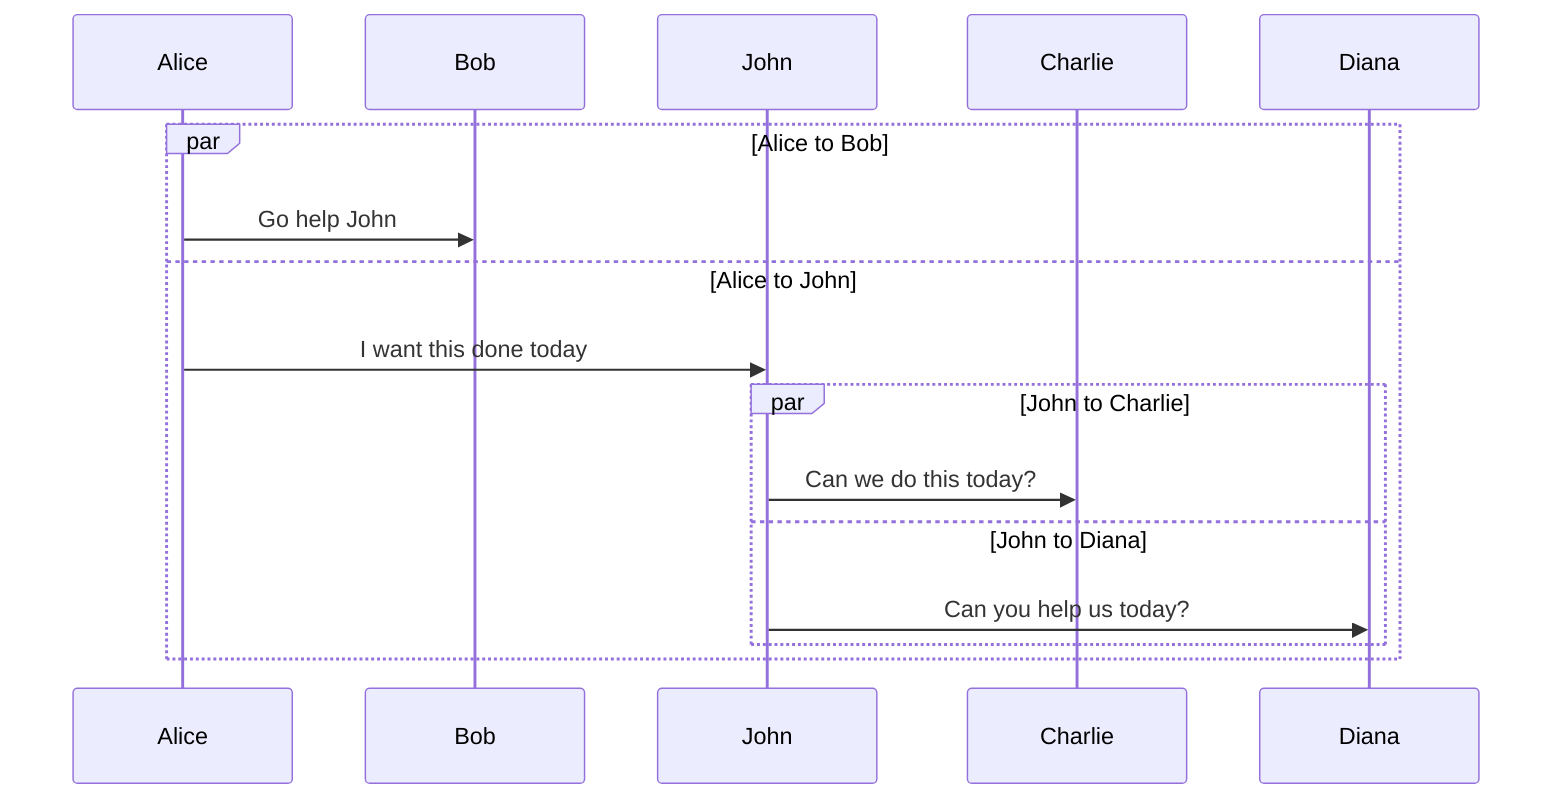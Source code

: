 sequenceDiagram
    par Alice to Bob
        Alice->>Bob: Go help John
    and Alice to John
        Alice->>John: I want this done today
        par John to Charlie
            John->>Charlie: Can we do this today?
        and John to Diana
            John->>Diana: Can you help us today?
        end
    end